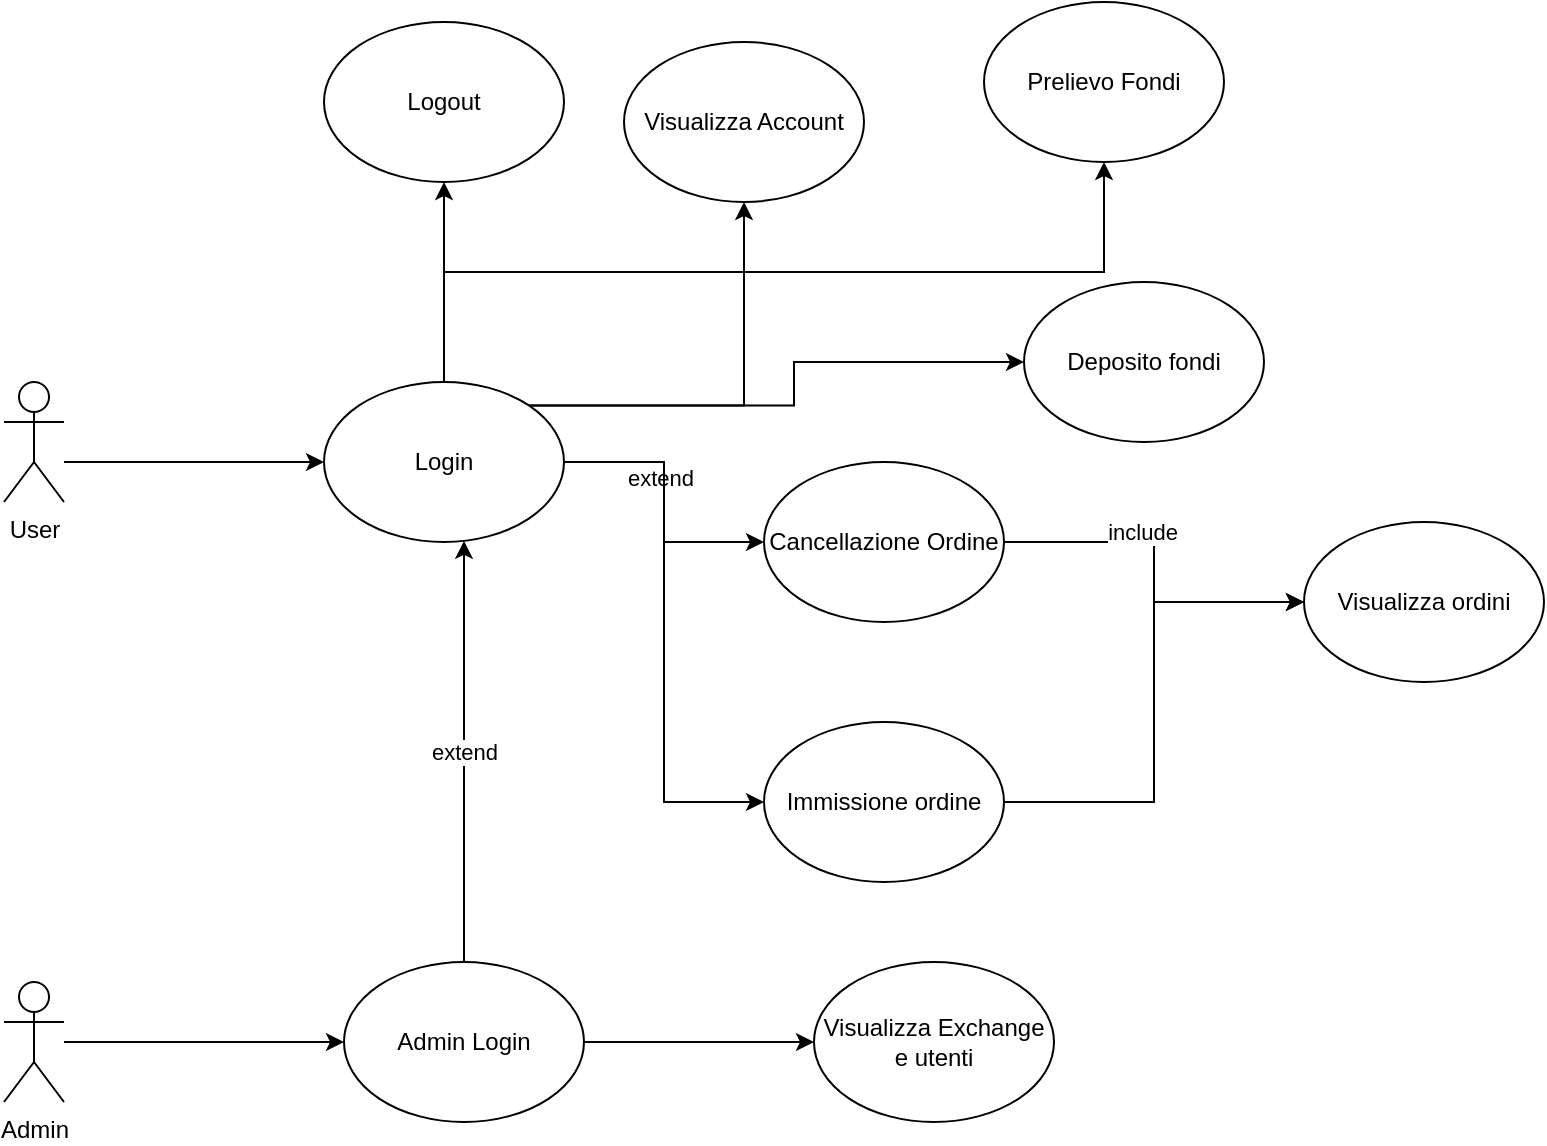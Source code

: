 <mxfile version="24.5.4" type="github">
  <diagram name="Page-1" id="e7e014a7-5840-1c2e-5031-d8a46d1fe8dd">
    <mxGraphModel dx="1119" dy="656" grid="1" gridSize="10" guides="1" tooltips="1" connect="1" arrows="1" fold="1" page="1" pageScale="1" pageWidth="1169" pageHeight="826" background="none" math="0" shadow="0">
      <root>
        <mxCell id="0" />
        <mxCell id="1" parent="0" />
        <mxCell id="I5ZRGwqgSK4CXEPLcoX2-49" style="edgeStyle=orthogonalEdgeStyle;rounded=0;orthogonalLoop=1;jettySize=auto;html=1;" edge="1" parent="1" source="I5ZRGwqgSK4CXEPLcoX2-42" target="I5ZRGwqgSK4CXEPLcoX2-46">
          <mxGeometry relative="1" as="geometry">
            <Array as="points">
              <mxPoint x="200" y="260" />
              <mxPoint x="200" y="260" />
            </Array>
          </mxGeometry>
        </mxCell>
        <mxCell id="I5ZRGwqgSK4CXEPLcoX2-42" value="User" style="shape=umlActor;verticalLabelPosition=bottom;verticalAlign=top;html=1;outlineConnect=0;" vertex="1" parent="1">
          <mxGeometry x="120" y="220" width="30" height="60" as="geometry" />
        </mxCell>
        <mxCell id="I5ZRGwqgSK4CXEPLcoX2-76" style="edgeStyle=orthogonalEdgeStyle;rounded=0;orthogonalLoop=1;jettySize=auto;html=1;entryX=0;entryY=0.5;entryDx=0;entryDy=0;" edge="1" parent="1" source="I5ZRGwqgSK4CXEPLcoX2-45" target="I5ZRGwqgSK4CXEPLcoX2-47">
          <mxGeometry relative="1" as="geometry" />
        </mxCell>
        <mxCell id="I5ZRGwqgSK4CXEPLcoX2-45" value="Admin" style="shape=umlActor;verticalLabelPosition=bottom;verticalAlign=top;html=1;outlineConnect=0;" vertex="1" parent="1">
          <mxGeometry x="120" y="520" width="30" height="60" as="geometry" />
        </mxCell>
        <mxCell id="I5ZRGwqgSK4CXEPLcoX2-78" style="edgeStyle=orthogonalEdgeStyle;rounded=0;orthogonalLoop=1;jettySize=auto;html=1;" edge="1" parent="1" source="I5ZRGwqgSK4CXEPLcoX2-46" target="I5ZRGwqgSK4CXEPLcoX2-70">
          <mxGeometry relative="1" as="geometry" />
        </mxCell>
        <mxCell id="I5ZRGwqgSK4CXEPLcoX2-81" value="extend" style="edgeLabel;html=1;align=center;verticalAlign=middle;resizable=0;points=[];" vertex="1" connectable="0" parent="I5ZRGwqgSK4CXEPLcoX2-78">
          <mxGeometry x="-0.174" y="-2" relative="1" as="geometry">
            <mxPoint as="offset" />
          </mxGeometry>
        </mxCell>
        <mxCell id="I5ZRGwqgSK4CXEPLcoX2-82" style="edgeStyle=orthogonalEdgeStyle;rounded=0;orthogonalLoop=1;jettySize=auto;html=1;entryX=0.5;entryY=1;entryDx=0;entryDy=0;" edge="1" parent="1" source="I5ZRGwqgSK4CXEPLcoX2-46" target="I5ZRGwqgSK4CXEPLcoX2-71">
          <mxGeometry relative="1" as="geometry" />
        </mxCell>
        <mxCell id="I5ZRGwqgSK4CXEPLcoX2-84" style="edgeStyle=orthogonalEdgeStyle;rounded=0;orthogonalLoop=1;jettySize=auto;html=1;entryX=0;entryY=0.5;entryDx=0;entryDy=0;" edge="1" parent="1" source="I5ZRGwqgSK4CXEPLcoX2-46" target="I5ZRGwqgSK4CXEPLcoX2-65">
          <mxGeometry relative="1" as="geometry" />
        </mxCell>
        <mxCell id="I5ZRGwqgSK4CXEPLcoX2-85" style="edgeStyle=orthogonalEdgeStyle;rounded=0;orthogonalLoop=1;jettySize=auto;html=1;exitX=1;exitY=0;exitDx=0;exitDy=0;" edge="1" parent="1" source="I5ZRGwqgSK4CXEPLcoX2-46" target="I5ZRGwqgSK4CXEPLcoX2-51">
          <mxGeometry relative="1" as="geometry" />
        </mxCell>
        <mxCell id="I5ZRGwqgSK4CXEPLcoX2-86" style="edgeStyle=orthogonalEdgeStyle;rounded=0;orthogonalLoop=1;jettySize=auto;html=1;exitX=0.5;exitY=0;exitDx=0;exitDy=0;" edge="1" parent="1" source="I5ZRGwqgSK4CXEPLcoX2-46" target="I5ZRGwqgSK4CXEPLcoX2-62">
          <mxGeometry relative="1" as="geometry" />
        </mxCell>
        <mxCell id="I5ZRGwqgSK4CXEPLcoX2-88" style="edgeStyle=orthogonalEdgeStyle;rounded=0;orthogonalLoop=1;jettySize=auto;html=1;exitX=0;exitY=0;exitDx=0;exitDy=0;entryX=0;entryY=0.5;entryDx=0;entryDy=0;" edge="1" parent="1" source="I5ZRGwqgSK4CXEPLcoX2-46" target="I5ZRGwqgSK4CXEPLcoX2-60">
          <mxGeometry relative="1" as="geometry" />
        </mxCell>
        <mxCell id="I5ZRGwqgSK4CXEPLcoX2-46" value="Login" style="ellipse;whiteSpace=wrap;html=1;" vertex="1" parent="1">
          <mxGeometry x="280" y="220" width="120" height="80" as="geometry" />
        </mxCell>
        <mxCell id="I5ZRGwqgSK4CXEPLcoX2-48" value="extend" style="edgeStyle=orthogonalEdgeStyle;rounded=0;orthogonalLoop=1;jettySize=auto;html=1;" edge="1" parent="1" source="I5ZRGwqgSK4CXEPLcoX2-47" target="I5ZRGwqgSK4CXEPLcoX2-46">
          <mxGeometry relative="1" as="geometry">
            <Array as="points">
              <mxPoint x="350" y="370" />
              <mxPoint x="350" y="370" />
            </Array>
          </mxGeometry>
        </mxCell>
        <mxCell id="I5ZRGwqgSK4CXEPLcoX2-53" style="edgeStyle=orthogonalEdgeStyle;rounded=0;orthogonalLoop=1;jettySize=auto;html=1;" edge="1" parent="1" source="I5ZRGwqgSK4CXEPLcoX2-47" target="I5ZRGwqgSK4CXEPLcoX2-52">
          <mxGeometry relative="1" as="geometry" />
        </mxCell>
        <mxCell id="I5ZRGwqgSK4CXEPLcoX2-47" value="Admin Login" style="ellipse;whiteSpace=wrap;html=1;" vertex="1" parent="1">
          <mxGeometry x="290" y="510" width="120" height="80" as="geometry" />
        </mxCell>
        <mxCell id="I5ZRGwqgSK4CXEPLcoX2-51" value="Visualizza Account" style="ellipse;whiteSpace=wrap;html=1;" vertex="1" parent="1">
          <mxGeometry x="430" y="50" width="120" height="80" as="geometry" />
        </mxCell>
        <mxCell id="I5ZRGwqgSK4CXEPLcoX2-52" value="Visualizza Exchange e utenti" style="ellipse;whiteSpace=wrap;html=1;" vertex="1" parent="1">
          <mxGeometry x="525" y="510" width="120" height="80" as="geometry" />
        </mxCell>
        <mxCell id="I5ZRGwqgSK4CXEPLcoX2-62" value="Prelievo Fondi" style="ellipse;whiteSpace=wrap;html=1;" vertex="1" parent="1">
          <mxGeometry x="610" y="30" width="120" height="80" as="geometry" />
        </mxCell>
        <mxCell id="I5ZRGwqgSK4CXEPLcoX2-83" style="edgeStyle=orthogonalEdgeStyle;rounded=0;orthogonalLoop=1;jettySize=auto;html=1;entryX=0;entryY=0.5;entryDx=0;entryDy=0;" edge="1" parent="1" source="I5ZRGwqgSK4CXEPLcoX2-65" target="I5ZRGwqgSK4CXEPLcoX2-77">
          <mxGeometry relative="1" as="geometry" />
        </mxCell>
        <mxCell id="I5ZRGwqgSK4CXEPLcoX2-65" value="Immissione ordine" style="ellipse;whiteSpace=wrap;html=1;" vertex="1" parent="1">
          <mxGeometry x="500" y="390" width="120" height="80" as="geometry" />
        </mxCell>
        <mxCell id="I5ZRGwqgSK4CXEPLcoX2-60" value="Deposito fondi" style="ellipse;whiteSpace=wrap;html=1;" vertex="1" parent="1">
          <mxGeometry x="630" y="170" width="120" height="80" as="geometry" />
        </mxCell>
        <mxCell id="I5ZRGwqgSK4CXEPLcoX2-79" style="edgeStyle=orthogonalEdgeStyle;rounded=0;orthogonalLoop=1;jettySize=auto;html=1;entryX=0;entryY=0.5;entryDx=0;entryDy=0;" edge="1" parent="1" source="I5ZRGwqgSK4CXEPLcoX2-70" target="I5ZRGwqgSK4CXEPLcoX2-77">
          <mxGeometry relative="1" as="geometry" />
        </mxCell>
        <mxCell id="I5ZRGwqgSK4CXEPLcoX2-80" value="include" style="edgeLabel;html=1;align=center;verticalAlign=middle;resizable=0;points=[];" vertex="1" connectable="0" parent="I5ZRGwqgSK4CXEPLcoX2-79">
          <mxGeometry x="-0.232" y="4" relative="1" as="geometry">
            <mxPoint y="-1" as="offset" />
          </mxGeometry>
        </mxCell>
        <mxCell id="I5ZRGwqgSK4CXEPLcoX2-70" value="Cancellazione Ordine" style="ellipse;whiteSpace=wrap;html=1;" vertex="1" parent="1">
          <mxGeometry x="500" y="260" width="120" height="80" as="geometry" />
        </mxCell>
        <mxCell id="I5ZRGwqgSK4CXEPLcoX2-71" value="Logout" style="ellipse;whiteSpace=wrap;html=1;" vertex="1" parent="1">
          <mxGeometry x="280" y="40" width="120" height="80" as="geometry" />
        </mxCell>
        <mxCell id="I5ZRGwqgSK4CXEPLcoX2-77" value="Visualizza ordini" style="ellipse;whiteSpace=wrap;html=1;" vertex="1" parent="1">
          <mxGeometry x="770" y="290" width="120" height="80" as="geometry" />
        </mxCell>
      </root>
    </mxGraphModel>
  </diagram>
</mxfile>
